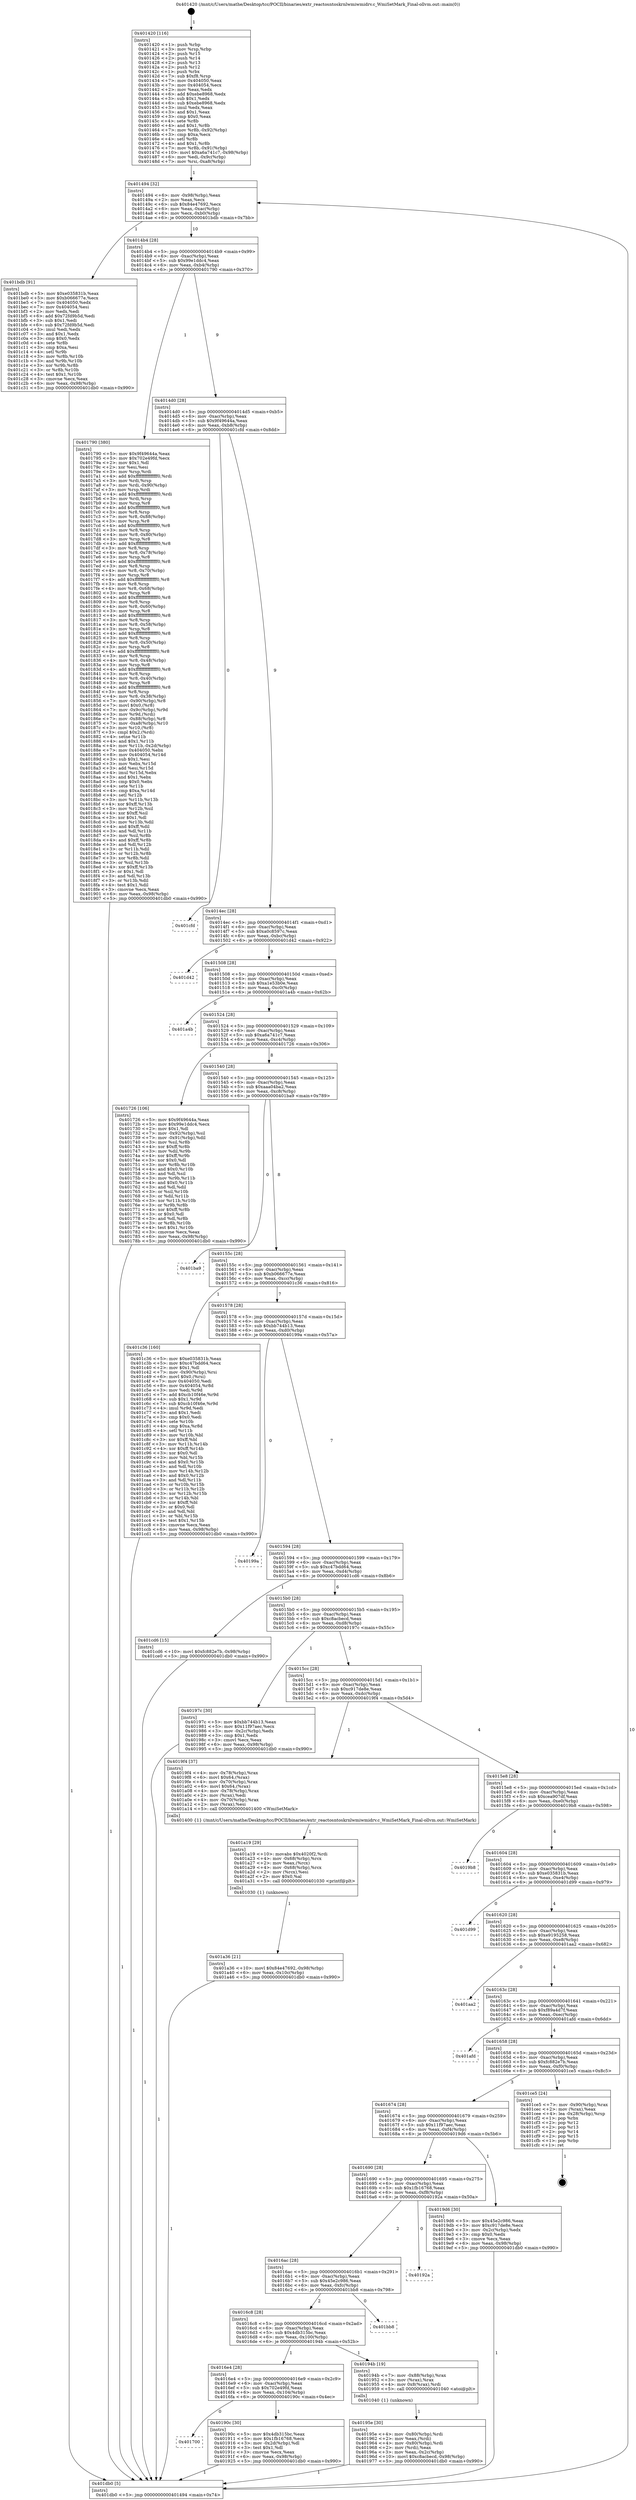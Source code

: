 digraph "0x401420" {
  label = "0x401420 (/mnt/c/Users/mathe/Desktop/tcc/POCII/binaries/extr_reactosntoskrnlwmiwmidrv.c_WmiSetMark_Final-ollvm.out::main(0))"
  labelloc = "t"
  node[shape=record]

  Entry [label="",width=0.3,height=0.3,shape=circle,fillcolor=black,style=filled]
  "0x401494" [label="{
     0x401494 [32]\l
     | [instrs]\l
     &nbsp;&nbsp;0x401494 \<+6\>: mov -0x98(%rbp),%eax\l
     &nbsp;&nbsp;0x40149a \<+2\>: mov %eax,%ecx\l
     &nbsp;&nbsp;0x40149c \<+6\>: sub $0x84e47692,%ecx\l
     &nbsp;&nbsp;0x4014a2 \<+6\>: mov %eax,-0xac(%rbp)\l
     &nbsp;&nbsp;0x4014a8 \<+6\>: mov %ecx,-0xb0(%rbp)\l
     &nbsp;&nbsp;0x4014ae \<+6\>: je 0000000000401bdb \<main+0x7bb\>\l
  }"]
  "0x401bdb" [label="{
     0x401bdb [91]\l
     | [instrs]\l
     &nbsp;&nbsp;0x401bdb \<+5\>: mov $0xe035831b,%eax\l
     &nbsp;&nbsp;0x401be0 \<+5\>: mov $0xb066677e,%ecx\l
     &nbsp;&nbsp;0x401be5 \<+7\>: mov 0x404050,%edx\l
     &nbsp;&nbsp;0x401bec \<+7\>: mov 0x404054,%esi\l
     &nbsp;&nbsp;0x401bf3 \<+2\>: mov %edx,%edi\l
     &nbsp;&nbsp;0x401bf5 \<+6\>: add $0x72fd9b5d,%edi\l
     &nbsp;&nbsp;0x401bfb \<+3\>: sub $0x1,%edi\l
     &nbsp;&nbsp;0x401bfe \<+6\>: sub $0x72fd9b5d,%edi\l
     &nbsp;&nbsp;0x401c04 \<+3\>: imul %edi,%edx\l
     &nbsp;&nbsp;0x401c07 \<+3\>: and $0x1,%edx\l
     &nbsp;&nbsp;0x401c0a \<+3\>: cmp $0x0,%edx\l
     &nbsp;&nbsp;0x401c0d \<+4\>: sete %r8b\l
     &nbsp;&nbsp;0x401c11 \<+3\>: cmp $0xa,%esi\l
     &nbsp;&nbsp;0x401c14 \<+4\>: setl %r9b\l
     &nbsp;&nbsp;0x401c18 \<+3\>: mov %r8b,%r10b\l
     &nbsp;&nbsp;0x401c1b \<+3\>: and %r9b,%r10b\l
     &nbsp;&nbsp;0x401c1e \<+3\>: xor %r9b,%r8b\l
     &nbsp;&nbsp;0x401c21 \<+3\>: or %r8b,%r10b\l
     &nbsp;&nbsp;0x401c24 \<+4\>: test $0x1,%r10b\l
     &nbsp;&nbsp;0x401c28 \<+3\>: cmovne %ecx,%eax\l
     &nbsp;&nbsp;0x401c2b \<+6\>: mov %eax,-0x98(%rbp)\l
     &nbsp;&nbsp;0x401c31 \<+5\>: jmp 0000000000401db0 \<main+0x990\>\l
  }"]
  "0x4014b4" [label="{
     0x4014b4 [28]\l
     | [instrs]\l
     &nbsp;&nbsp;0x4014b4 \<+5\>: jmp 00000000004014b9 \<main+0x99\>\l
     &nbsp;&nbsp;0x4014b9 \<+6\>: mov -0xac(%rbp),%eax\l
     &nbsp;&nbsp;0x4014bf \<+5\>: sub $0x99e1ddc4,%eax\l
     &nbsp;&nbsp;0x4014c4 \<+6\>: mov %eax,-0xb4(%rbp)\l
     &nbsp;&nbsp;0x4014ca \<+6\>: je 0000000000401790 \<main+0x370\>\l
  }"]
  Exit [label="",width=0.3,height=0.3,shape=circle,fillcolor=black,style=filled,peripheries=2]
  "0x401790" [label="{
     0x401790 [380]\l
     | [instrs]\l
     &nbsp;&nbsp;0x401790 \<+5\>: mov $0x9f49644a,%eax\l
     &nbsp;&nbsp;0x401795 \<+5\>: mov $0x702e49fd,%ecx\l
     &nbsp;&nbsp;0x40179a \<+2\>: mov $0x1,%dl\l
     &nbsp;&nbsp;0x40179c \<+2\>: xor %esi,%esi\l
     &nbsp;&nbsp;0x40179e \<+3\>: mov %rsp,%rdi\l
     &nbsp;&nbsp;0x4017a1 \<+4\>: add $0xfffffffffffffff0,%rdi\l
     &nbsp;&nbsp;0x4017a5 \<+3\>: mov %rdi,%rsp\l
     &nbsp;&nbsp;0x4017a8 \<+7\>: mov %rdi,-0x90(%rbp)\l
     &nbsp;&nbsp;0x4017af \<+3\>: mov %rsp,%rdi\l
     &nbsp;&nbsp;0x4017b2 \<+4\>: add $0xfffffffffffffff0,%rdi\l
     &nbsp;&nbsp;0x4017b6 \<+3\>: mov %rdi,%rsp\l
     &nbsp;&nbsp;0x4017b9 \<+3\>: mov %rsp,%r8\l
     &nbsp;&nbsp;0x4017bc \<+4\>: add $0xfffffffffffffff0,%r8\l
     &nbsp;&nbsp;0x4017c0 \<+3\>: mov %r8,%rsp\l
     &nbsp;&nbsp;0x4017c3 \<+7\>: mov %r8,-0x88(%rbp)\l
     &nbsp;&nbsp;0x4017ca \<+3\>: mov %rsp,%r8\l
     &nbsp;&nbsp;0x4017cd \<+4\>: add $0xfffffffffffffff0,%r8\l
     &nbsp;&nbsp;0x4017d1 \<+3\>: mov %r8,%rsp\l
     &nbsp;&nbsp;0x4017d4 \<+4\>: mov %r8,-0x80(%rbp)\l
     &nbsp;&nbsp;0x4017d8 \<+3\>: mov %rsp,%r8\l
     &nbsp;&nbsp;0x4017db \<+4\>: add $0xfffffffffffffff0,%r8\l
     &nbsp;&nbsp;0x4017df \<+3\>: mov %r8,%rsp\l
     &nbsp;&nbsp;0x4017e2 \<+4\>: mov %r8,-0x78(%rbp)\l
     &nbsp;&nbsp;0x4017e6 \<+3\>: mov %rsp,%r8\l
     &nbsp;&nbsp;0x4017e9 \<+4\>: add $0xfffffffffffffff0,%r8\l
     &nbsp;&nbsp;0x4017ed \<+3\>: mov %r8,%rsp\l
     &nbsp;&nbsp;0x4017f0 \<+4\>: mov %r8,-0x70(%rbp)\l
     &nbsp;&nbsp;0x4017f4 \<+3\>: mov %rsp,%r8\l
     &nbsp;&nbsp;0x4017f7 \<+4\>: add $0xfffffffffffffff0,%r8\l
     &nbsp;&nbsp;0x4017fb \<+3\>: mov %r8,%rsp\l
     &nbsp;&nbsp;0x4017fe \<+4\>: mov %r8,-0x68(%rbp)\l
     &nbsp;&nbsp;0x401802 \<+3\>: mov %rsp,%r8\l
     &nbsp;&nbsp;0x401805 \<+4\>: add $0xfffffffffffffff0,%r8\l
     &nbsp;&nbsp;0x401809 \<+3\>: mov %r8,%rsp\l
     &nbsp;&nbsp;0x40180c \<+4\>: mov %r8,-0x60(%rbp)\l
     &nbsp;&nbsp;0x401810 \<+3\>: mov %rsp,%r8\l
     &nbsp;&nbsp;0x401813 \<+4\>: add $0xfffffffffffffff0,%r8\l
     &nbsp;&nbsp;0x401817 \<+3\>: mov %r8,%rsp\l
     &nbsp;&nbsp;0x40181a \<+4\>: mov %r8,-0x58(%rbp)\l
     &nbsp;&nbsp;0x40181e \<+3\>: mov %rsp,%r8\l
     &nbsp;&nbsp;0x401821 \<+4\>: add $0xfffffffffffffff0,%r8\l
     &nbsp;&nbsp;0x401825 \<+3\>: mov %r8,%rsp\l
     &nbsp;&nbsp;0x401828 \<+4\>: mov %r8,-0x50(%rbp)\l
     &nbsp;&nbsp;0x40182c \<+3\>: mov %rsp,%r8\l
     &nbsp;&nbsp;0x40182f \<+4\>: add $0xfffffffffffffff0,%r8\l
     &nbsp;&nbsp;0x401833 \<+3\>: mov %r8,%rsp\l
     &nbsp;&nbsp;0x401836 \<+4\>: mov %r8,-0x48(%rbp)\l
     &nbsp;&nbsp;0x40183a \<+3\>: mov %rsp,%r8\l
     &nbsp;&nbsp;0x40183d \<+4\>: add $0xfffffffffffffff0,%r8\l
     &nbsp;&nbsp;0x401841 \<+3\>: mov %r8,%rsp\l
     &nbsp;&nbsp;0x401844 \<+4\>: mov %r8,-0x40(%rbp)\l
     &nbsp;&nbsp;0x401848 \<+3\>: mov %rsp,%r8\l
     &nbsp;&nbsp;0x40184b \<+4\>: add $0xfffffffffffffff0,%r8\l
     &nbsp;&nbsp;0x40184f \<+3\>: mov %r8,%rsp\l
     &nbsp;&nbsp;0x401852 \<+4\>: mov %r8,-0x38(%rbp)\l
     &nbsp;&nbsp;0x401856 \<+7\>: mov -0x90(%rbp),%r8\l
     &nbsp;&nbsp;0x40185d \<+7\>: movl $0x0,(%r8)\l
     &nbsp;&nbsp;0x401864 \<+7\>: mov -0x9c(%rbp),%r9d\l
     &nbsp;&nbsp;0x40186b \<+3\>: mov %r9d,(%rdi)\l
     &nbsp;&nbsp;0x40186e \<+7\>: mov -0x88(%rbp),%r8\l
     &nbsp;&nbsp;0x401875 \<+7\>: mov -0xa8(%rbp),%r10\l
     &nbsp;&nbsp;0x40187c \<+3\>: mov %r10,(%r8)\l
     &nbsp;&nbsp;0x40187f \<+3\>: cmpl $0x2,(%rdi)\l
     &nbsp;&nbsp;0x401882 \<+4\>: setne %r11b\l
     &nbsp;&nbsp;0x401886 \<+4\>: and $0x1,%r11b\l
     &nbsp;&nbsp;0x40188a \<+4\>: mov %r11b,-0x2d(%rbp)\l
     &nbsp;&nbsp;0x40188e \<+7\>: mov 0x404050,%ebx\l
     &nbsp;&nbsp;0x401895 \<+8\>: mov 0x404054,%r14d\l
     &nbsp;&nbsp;0x40189d \<+3\>: sub $0x1,%esi\l
     &nbsp;&nbsp;0x4018a0 \<+3\>: mov %ebx,%r15d\l
     &nbsp;&nbsp;0x4018a3 \<+3\>: add %esi,%r15d\l
     &nbsp;&nbsp;0x4018a6 \<+4\>: imul %r15d,%ebx\l
     &nbsp;&nbsp;0x4018aa \<+3\>: and $0x1,%ebx\l
     &nbsp;&nbsp;0x4018ad \<+3\>: cmp $0x0,%ebx\l
     &nbsp;&nbsp;0x4018b0 \<+4\>: sete %r11b\l
     &nbsp;&nbsp;0x4018b4 \<+4\>: cmp $0xa,%r14d\l
     &nbsp;&nbsp;0x4018b8 \<+4\>: setl %r12b\l
     &nbsp;&nbsp;0x4018bc \<+3\>: mov %r11b,%r13b\l
     &nbsp;&nbsp;0x4018bf \<+4\>: xor $0xff,%r13b\l
     &nbsp;&nbsp;0x4018c3 \<+3\>: mov %r12b,%sil\l
     &nbsp;&nbsp;0x4018c6 \<+4\>: xor $0xff,%sil\l
     &nbsp;&nbsp;0x4018ca \<+3\>: xor $0x1,%dl\l
     &nbsp;&nbsp;0x4018cd \<+3\>: mov %r13b,%dil\l
     &nbsp;&nbsp;0x4018d0 \<+4\>: and $0xff,%dil\l
     &nbsp;&nbsp;0x4018d4 \<+3\>: and %dl,%r11b\l
     &nbsp;&nbsp;0x4018d7 \<+3\>: mov %sil,%r8b\l
     &nbsp;&nbsp;0x4018da \<+4\>: and $0xff,%r8b\l
     &nbsp;&nbsp;0x4018de \<+3\>: and %dl,%r12b\l
     &nbsp;&nbsp;0x4018e1 \<+3\>: or %r11b,%dil\l
     &nbsp;&nbsp;0x4018e4 \<+3\>: or %r12b,%r8b\l
     &nbsp;&nbsp;0x4018e7 \<+3\>: xor %r8b,%dil\l
     &nbsp;&nbsp;0x4018ea \<+3\>: or %sil,%r13b\l
     &nbsp;&nbsp;0x4018ed \<+4\>: xor $0xff,%r13b\l
     &nbsp;&nbsp;0x4018f1 \<+3\>: or $0x1,%dl\l
     &nbsp;&nbsp;0x4018f4 \<+3\>: and %dl,%r13b\l
     &nbsp;&nbsp;0x4018f7 \<+3\>: or %r13b,%dil\l
     &nbsp;&nbsp;0x4018fa \<+4\>: test $0x1,%dil\l
     &nbsp;&nbsp;0x4018fe \<+3\>: cmovne %ecx,%eax\l
     &nbsp;&nbsp;0x401901 \<+6\>: mov %eax,-0x98(%rbp)\l
     &nbsp;&nbsp;0x401907 \<+5\>: jmp 0000000000401db0 \<main+0x990\>\l
  }"]
  "0x4014d0" [label="{
     0x4014d0 [28]\l
     | [instrs]\l
     &nbsp;&nbsp;0x4014d0 \<+5\>: jmp 00000000004014d5 \<main+0xb5\>\l
     &nbsp;&nbsp;0x4014d5 \<+6\>: mov -0xac(%rbp),%eax\l
     &nbsp;&nbsp;0x4014db \<+5\>: sub $0x9f49644a,%eax\l
     &nbsp;&nbsp;0x4014e0 \<+6\>: mov %eax,-0xb8(%rbp)\l
     &nbsp;&nbsp;0x4014e6 \<+6\>: je 0000000000401cfd \<main+0x8dd\>\l
  }"]
  "0x401a36" [label="{
     0x401a36 [21]\l
     | [instrs]\l
     &nbsp;&nbsp;0x401a36 \<+10\>: movl $0x84e47692,-0x98(%rbp)\l
     &nbsp;&nbsp;0x401a40 \<+6\>: mov %eax,-0x10c(%rbp)\l
     &nbsp;&nbsp;0x401a46 \<+5\>: jmp 0000000000401db0 \<main+0x990\>\l
  }"]
  "0x401cfd" [label="{
     0x401cfd\l
  }", style=dashed]
  "0x4014ec" [label="{
     0x4014ec [28]\l
     | [instrs]\l
     &nbsp;&nbsp;0x4014ec \<+5\>: jmp 00000000004014f1 \<main+0xd1\>\l
     &nbsp;&nbsp;0x4014f1 \<+6\>: mov -0xac(%rbp),%eax\l
     &nbsp;&nbsp;0x4014f7 \<+5\>: sub $0xa0c8597c,%eax\l
     &nbsp;&nbsp;0x4014fc \<+6\>: mov %eax,-0xbc(%rbp)\l
     &nbsp;&nbsp;0x401502 \<+6\>: je 0000000000401d42 \<main+0x922\>\l
  }"]
  "0x401a19" [label="{
     0x401a19 [29]\l
     | [instrs]\l
     &nbsp;&nbsp;0x401a19 \<+10\>: movabs $0x4020f2,%rdi\l
     &nbsp;&nbsp;0x401a23 \<+4\>: mov -0x68(%rbp),%rcx\l
     &nbsp;&nbsp;0x401a27 \<+2\>: mov %eax,(%rcx)\l
     &nbsp;&nbsp;0x401a29 \<+4\>: mov -0x68(%rbp),%rcx\l
     &nbsp;&nbsp;0x401a2d \<+2\>: mov (%rcx),%esi\l
     &nbsp;&nbsp;0x401a2f \<+2\>: mov $0x0,%al\l
     &nbsp;&nbsp;0x401a31 \<+5\>: call 0000000000401030 \<printf@plt\>\l
     | [calls]\l
     &nbsp;&nbsp;0x401030 \{1\} (unknown)\l
  }"]
  "0x401d42" [label="{
     0x401d42\l
  }", style=dashed]
  "0x401508" [label="{
     0x401508 [28]\l
     | [instrs]\l
     &nbsp;&nbsp;0x401508 \<+5\>: jmp 000000000040150d \<main+0xed\>\l
     &nbsp;&nbsp;0x40150d \<+6\>: mov -0xac(%rbp),%eax\l
     &nbsp;&nbsp;0x401513 \<+5\>: sub $0xa1e53b0e,%eax\l
     &nbsp;&nbsp;0x401518 \<+6\>: mov %eax,-0xc0(%rbp)\l
     &nbsp;&nbsp;0x40151e \<+6\>: je 0000000000401a4b \<main+0x62b\>\l
  }"]
  "0x40195e" [label="{
     0x40195e [30]\l
     | [instrs]\l
     &nbsp;&nbsp;0x40195e \<+4\>: mov -0x80(%rbp),%rdi\l
     &nbsp;&nbsp;0x401962 \<+2\>: mov %eax,(%rdi)\l
     &nbsp;&nbsp;0x401964 \<+4\>: mov -0x80(%rbp),%rdi\l
     &nbsp;&nbsp;0x401968 \<+2\>: mov (%rdi),%eax\l
     &nbsp;&nbsp;0x40196a \<+3\>: mov %eax,-0x2c(%rbp)\l
     &nbsp;&nbsp;0x40196d \<+10\>: movl $0xc8acbecd,-0x98(%rbp)\l
     &nbsp;&nbsp;0x401977 \<+5\>: jmp 0000000000401db0 \<main+0x990\>\l
  }"]
  "0x401a4b" [label="{
     0x401a4b\l
  }", style=dashed]
  "0x401524" [label="{
     0x401524 [28]\l
     | [instrs]\l
     &nbsp;&nbsp;0x401524 \<+5\>: jmp 0000000000401529 \<main+0x109\>\l
     &nbsp;&nbsp;0x401529 \<+6\>: mov -0xac(%rbp),%eax\l
     &nbsp;&nbsp;0x40152f \<+5\>: sub $0xa6a741c7,%eax\l
     &nbsp;&nbsp;0x401534 \<+6\>: mov %eax,-0xc4(%rbp)\l
     &nbsp;&nbsp;0x40153a \<+6\>: je 0000000000401726 \<main+0x306\>\l
  }"]
  "0x401700" [label="{
     0x401700\l
  }", style=dashed]
  "0x401726" [label="{
     0x401726 [106]\l
     | [instrs]\l
     &nbsp;&nbsp;0x401726 \<+5\>: mov $0x9f49644a,%eax\l
     &nbsp;&nbsp;0x40172b \<+5\>: mov $0x99e1ddc4,%ecx\l
     &nbsp;&nbsp;0x401730 \<+2\>: mov $0x1,%dl\l
     &nbsp;&nbsp;0x401732 \<+7\>: mov -0x92(%rbp),%sil\l
     &nbsp;&nbsp;0x401739 \<+7\>: mov -0x91(%rbp),%dil\l
     &nbsp;&nbsp;0x401740 \<+3\>: mov %sil,%r8b\l
     &nbsp;&nbsp;0x401743 \<+4\>: xor $0xff,%r8b\l
     &nbsp;&nbsp;0x401747 \<+3\>: mov %dil,%r9b\l
     &nbsp;&nbsp;0x40174a \<+4\>: xor $0xff,%r9b\l
     &nbsp;&nbsp;0x40174e \<+3\>: xor $0x0,%dl\l
     &nbsp;&nbsp;0x401751 \<+3\>: mov %r8b,%r10b\l
     &nbsp;&nbsp;0x401754 \<+4\>: and $0x0,%r10b\l
     &nbsp;&nbsp;0x401758 \<+3\>: and %dl,%sil\l
     &nbsp;&nbsp;0x40175b \<+3\>: mov %r9b,%r11b\l
     &nbsp;&nbsp;0x40175e \<+4\>: and $0x0,%r11b\l
     &nbsp;&nbsp;0x401762 \<+3\>: and %dl,%dil\l
     &nbsp;&nbsp;0x401765 \<+3\>: or %sil,%r10b\l
     &nbsp;&nbsp;0x401768 \<+3\>: or %dil,%r11b\l
     &nbsp;&nbsp;0x40176b \<+3\>: xor %r11b,%r10b\l
     &nbsp;&nbsp;0x40176e \<+3\>: or %r9b,%r8b\l
     &nbsp;&nbsp;0x401771 \<+4\>: xor $0xff,%r8b\l
     &nbsp;&nbsp;0x401775 \<+3\>: or $0x0,%dl\l
     &nbsp;&nbsp;0x401778 \<+3\>: and %dl,%r8b\l
     &nbsp;&nbsp;0x40177b \<+3\>: or %r8b,%r10b\l
     &nbsp;&nbsp;0x40177e \<+4\>: test $0x1,%r10b\l
     &nbsp;&nbsp;0x401782 \<+3\>: cmovne %ecx,%eax\l
     &nbsp;&nbsp;0x401785 \<+6\>: mov %eax,-0x98(%rbp)\l
     &nbsp;&nbsp;0x40178b \<+5\>: jmp 0000000000401db0 \<main+0x990\>\l
  }"]
  "0x401540" [label="{
     0x401540 [28]\l
     | [instrs]\l
     &nbsp;&nbsp;0x401540 \<+5\>: jmp 0000000000401545 \<main+0x125\>\l
     &nbsp;&nbsp;0x401545 \<+6\>: mov -0xac(%rbp),%eax\l
     &nbsp;&nbsp;0x40154b \<+5\>: sub $0xaaa04ba2,%eax\l
     &nbsp;&nbsp;0x401550 \<+6\>: mov %eax,-0xc8(%rbp)\l
     &nbsp;&nbsp;0x401556 \<+6\>: je 0000000000401ba9 \<main+0x789\>\l
  }"]
  "0x401db0" [label="{
     0x401db0 [5]\l
     | [instrs]\l
     &nbsp;&nbsp;0x401db0 \<+5\>: jmp 0000000000401494 \<main+0x74\>\l
  }"]
  "0x401420" [label="{
     0x401420 [116]\l
     | [instrs]\l
     &nbsp;&nbsp;0x401420 \<+1\>: push %rbp\l
     &nbsp;&nbsp;0x401421 \<+3\>: mov %rsp,%rbp\l
     &nbsp;&nbsp;0x401424 \<+2\>: push %r15\l
     &nbsp;&nbsp;0x401426 \<+2\>: push %r14\l
     &nbsp;&nbsp;0x401428 \<+2\>: push %r13\l
     &nbsp;&nbsp;0x40142a \<+2\>: push %r12\l
     &nbsp;&nbsp;0x40142c \<+1\>: push %rbx\l
     &nbsp;&nbsp;0x40142d \<+7\>: sub $0xf8,%rsp\l
     &nbsp;&nbsp;0x401434 \<+7\>: mov 0x404050,%eax\l
     &nbsp;&nbsp;0x40143b \<+7\>: mov 0x404054,%ecx\l
     &nbsp;&nbsp;0x401442 \<+2\>: mov %eax,%edx\l
     &nbsp;&nbsp;0x401444 \<+6\>: add $0xebe8968,%edx\l
     &nbsp;&nbsp;0x40144a \<+3\>: sub $0x1,%edx\l
     &nbsp;&nbsp;0x40144d \<+6\>: sub $0xebe8968,%edx\l
     &nbsp;&nbsp;0x401453 \<+3\>: imul %edx,%eax\l
     &nbsp;&nbsp;0x401456 \<+3\>: and $0x1,%eax\l
     &nbsp;&nbsp;0x401459 \<+3\>: cmp $0x0,%eax\l
     &nbsp;&nbsp;0x40145c \<+4\>: sete %r8b\l
     &nbsp;&nbsp;0x401460 \<+4\>: and $0x1,%r8b\l
     &nbsp;&nbsp;0x401464 \<+7\>: mov %r8b,-0x92(%rbp)\l
     &nbsp;&nbsp;0x40146b \<+3\>: cmp $0xa,%ecx\l
     &nbsp;&nbsp;0x40146e \<+4\>: setl %r8b\l
     &nbsp;&nbsp;0x401472 \<+4\>: and $0x1,%r8b\l
     &nbsp;&nbsp;0x401476 \<+7\>: mov %r8b,-0x91(%rbp)\l
     &nbsp;&nbsp;0x40147d \<+10\>: movl $0xa6a741c7,-0x98(%rbp)\l
     &nbsp;&nbsp;0x401487 \<+6\>: mov %edi,-0x9c(%rbp)\l
     &nbsp;&nbsp;0x40148d \<+7\>: mov %rsi,-0xa8(%rbp)\l
  }"]
  "0x40190c" [label="{
     0x40190c [30]\l
     | [instrs]\l
     &nbsp;&nbsp;0x40190c \<+5\>: mov $0x4db315bc,%eax\l
     &nbsp;&nbsp;0x401911 \<+5\>: mov $0x1fb16768,%ecx\l
     &nbsp;&nbsp;0x401916 \<+3\>: mov -0x2d(%rbp),%dl\l
     &nbsp;&nbsp;0x401919 \<+3\>: test $0x1,%dl\l
     &nbsp;&nbsp;0x40191c \<+3\>: cmovne %ecx,%eax\l
     &nbsp;&nbsp;0x40191f \<+6\>: mov %eax,-0x98(%rbp)\l
     &nbsp;&nbsp;0x401925 \<+5\>: jmp 0000000000401db0 \<main+0x990\>\l
  }"]
  "0x4016e4" [label="{
     0x4016e4 [28]\l
     | [instrs]\l
     &nbsp;&nbsp;0x4016e4 \<+5\>: jmp 00000000004016e9 \<main+0x2c9\>\l
     &nbsp;&nbsp;0x4016e9 \<+6\>: mov -0xac(%rbp),%eax\l
     &nbsp;&nbsp;0x4016ef \<+5\>: sub $0x702e49fd,%eax\l
     &nbsp;&nbsp;0x4016f4 \<+6\>: mov %eax,-0x104(%rbp)\l
     &nbsp;&nbsp;0x4016fa \<+6\>: je 000000000040190c \<main+0x4ec\>\l
  }"]
  "0x401ba9" [label="{
     0x401ba9\l
  }", style=dashed]
  "0x40155c" [label="{
     0x40155c [28]\l
     | [instrs]\l
     &nbsp;&nbsp;0x40155c \<+5\>: jmp 0000000000401561 \<main+0x141\>\l
     &nbsp;&nbsp;0x401561 \<+6\>: mov -0xac(%rbp),%eax\l
     &nbsp;&nbsp;0x401567 \<+5\>: sub $0xb066677e,%eax\l
     &nbsp;&nbsp;0x40156c \<+6\>: mov %eax,-0xcc(%rbp)\l
     &nbsp;&nbsp;0x401572 \<+6\>: je 0000000000401c36 \<main+0x816\>\l
  }"]
  "0x40194b" [label="{
     0x40194b [19]\l
     | [instrs]\l
     &nbsp;&nbsp;0x40194b \<+7\>: mov -0x88(%rbp),%rax\l
     &nbsp;&nbsp;0x401952 \<+3\>: mov (%rax),%rax\l
     &nbsp;&nbsp;0x401955 \<+4\>: mov 0x8(%rax),%rdi\l
     &nbsp;&nbsp;0x401959 \<+5\>: call 0000000000401040 \<atoi@plt\>\l
     | [calls]\l
     &nbsp;&nbsp;0x401040 \{1\} (unknown)\l
  }"]
  "0x401c36" [label="{
     0x401c36 [160]\l
     | [instrs]\l
     &nbsp;&nbsp;0x401c36 \<+5\>: mov $0xe035831b,%eax\l
     &nbsp;&nbsp;0x401c3b \<+5\>: mov $0xc47bdd64,%ecx\l
     &nbsp;&nbsp;0x401c40 \<+2\>: mov $0x1,%dl\l
     &nbsp;&nbsp;0x401c42 \<+7\>: mov -0x90(%rbp),%rsi\l
     &nbsp;&nbsp;0x401c49 \<+6\>: movl $0x0,(%rsi)\l
     &nbsp;&nbsp;0x401c4f \<+7\>: mov 0x404050,%edi\l
     &nbsp;&nbsp;0x401c56 \<+8\>: mov 0x404054,%r8d\l
     &nbsp;&nbsp;0x401c5e \<+3\>: mov %edi,%r9d\l
     &nbsp;&nbsp;0x401c61 \<+7\>: add $0xcb10f46e,%r9d\l
     &nbsp;&nbsp;0x401c68 \<+4\>: sub $0x1,%r9d\l
     &nbsp;&nbsp;0x401c6c \<+7\>: sub $0xcb10f46e,%r9d\l
     &nbsp;&nbsp;0x401c73 \<+4\>: imul %r9d,%edi\l
     &nbsp;&nbsp;0x401c77 \<+3\>: and $0x1,%edi\l
     &nbsp;&nbsp;0x401c7a \<+3\>: cmp $0x0,%edi\l
     &nbsp;&nbsp;0x401c7d \<+4\>: sete %r10b\l
     &nbsp;&nbsp;0x401c81 \<+4\>: cmp $0xa,%r8d\l
     &nbsp;&nbsp;0x401c85 \<+4\>: setl %r11b\l
     &nbsp;&nbsp;0x401c89 \<+3\>: mov %r10b,%bl\l
     &nbsp;&nbsp;0x401c8c \<+3\>: xor $0xff,%bl\l
     &nbsp;&nbsp;0x401c8f \<+3\>: mov %r11b,%r14b\l
     &nbsp;&nbsp;0x401c92 \<+4\>: xor $0xff,%r14b\l
     &nbsp;&nbsp;0x401c96 \<+3\>: xor $0x0,%dl\l
     &nbsp;&nbsp;0x401c99 \<+3\>: mov %bl,%r15b\l
     &nbsp;&nbsp;0x401c9c \<+4\>: and $0x0,%r15b\l
     &nbsp;&nbsp;0x401ca0 \<+3\>: and %dl,%r10b\l
     &nbsp;&nbsp;0x401ca3 \<+3\>: mov %r14b,%r12b\l
     &nbsp;&nbsp;0x401ca6 \<+4\>: and $0x0,%r12b\l
     &nbsp;&nbsp;0x401caa \<+3\>: and %dl,%r11b\l
     &nbsp;&nbsp;0x401cad \<+3\>: or %r10b,%r15b\l
     &nbsp;&nbsp;0x401cb0 \<+3\>: or %r11b,%r12b\l
     &nbsp;&nbsp;0x401cb3 \<+3\>: xor %r12b,%r15b\l
     &nbsp;&nbsp;0x401cb6 \<+3\>: or %r14b,%bl\l
     &nbsp;&nbsp;0x401cb9 \<+3\>: xor $0xff,%bl\l
     &nbsp;&nbsp;0x401cbc \<+3\>: or $0x0,%dl\l
     &nbsp;&nbsp;0x401cbf \<+2\>: and %dl,%bl\l
     &nbsp;&nbsp;0x401cc1 \<+3\>: or %bl,%r15b\l
     &nbsp;&nbsp;0x401cc4 \<+4\>: test $0x1,%r15b\l
     &nbsp;&nbsp;0x401cc8 \<+3\>: cmovne %ecx,%eax\l
     &nbsp;&nbsp;0x401ccb \<+6\>: mov %eax,-0x98(%rbp)\l
     &nbsp;&nbsp;0x401cd1 \<+5\>: jmp 0000000000401db0 \<main+0x990\>\l
  }"]
  "0x401578" [label="{
     0x401578 [28]\l
     | [instrs]\l
     &nbsp;&nbsp;0x401578 \<+5\>: jmp 000000000040157d \<main+0x15d\>\l
     &nbsp;&nbsp;0x40157d \<+6\>: mov -0xac(%rbp),%eax\l
     &nbsp;&nbsp;0x401583 \<+5\>: sub $0xbb744b13,%eax\l
     &nbsp;&nbsp;0x401588 \<+6\>: mov %eax,-0xd0(%rbp)\l
     &nbsp;&nbsp;0x40158e \<+6\>: je 000000000040199a \<main+0x57a\>\l
  }"]
  "0x4016c8" [label="{
     0x4016c8 [28]\l
     | [instrs]\l
     &nbsp;&nbsp;0x4016c8 \<+5\>: jmp 00000000004016cd \<main+0x2ad\>\l
     &nbsp;&nbsp;0x4016cd \<+6\>: mov -0xac(%rbp),%eax\l
     &nbsp;&nbsp;0x4016d3 \<+5\>: sub $0x4db315bc,%eax\l
     &nbsp;&nbsp;0x4016d8 \<+6\>: mov %eax,-0x100(%rbp)\l
     &nbsp;&nbsp;0x4016de \<+6\>: je 000000000040194b \<main+0x52b\>\l
  }"]
  "0x40199a" [label="{
     0x40199a\l
  }", style=dashed]
  "0x401594" [label="{
     0x401594 [28]\l
     | [instrs]\l
     &nbsp;&nbsp;0x401594 \<+5\>: jmp 0000000000401599 \<main+0x179\>\l
     &nbsp;&nbsp;0x401599 \<+6\>: mov -0xac(%rbp),%eax\l
     &nbsp;&nbsp;0x40159f \<+5\>: sub $0xc47bdd64,%eax\l
     &nbsp;&nbsp;0x4015a4 \<+6\>: mov %eax,-0xd4(%rbp)\l
     &nbsp;&nbsp;0x4015aa \<+6\>: je 0000000000401cd6 \<main+0x8b6\>\l
  }"]
  "0x401bb8" [label="{
     0x401bb8\l
  }", style=dashed]
  "0x401cd6" [label="{
     0x401cd6 [15]\l
     | [instrs]\l
     &nbsp;&nbsp;0x401cd6 \<+10\>: movl $0xfc882e7b,-0x98(%rbp)\l
     &nbsp;&nbsp;0x401ce0 \<+5\>: jmp 0000000000401db0 \<main+0x990\>\l
  }"]
  "0x4015b0" [label="{
     0x4015b0 [28]\l
     | [instrs]\l
     &nbsp;&nbsp;0x4015b0 \<+5\>: jmp 00000000004015b5 \<main+0x195\>\l
     &nbsp;&nbsp;0x4015b5 \<+6\>: mov -0xac(%rbp),%eax\l
     &nbsp;&nbsp;0x4015bb \<+5\>: sub $0xc8acbecd,%eax\l
     &nbsp;&nbsp;0x4015c0 \<+6\>: mov %eax,-0xd8(%rbp)\l
     &nbsp;&nbsp;0x4015c6 \<+6\>: je 000000000040197c \<main+0x55c\>\l
  }"]
  "0x4016ac" [label="{
     0x4016ac [28]\l
     | [instrs]\l
     &nbsp;&nbsp;0x4016ac \<+5\>: jmp 00000000004016b1 \<main+0x291\>\l
     &nbsp;&nbsp;0x4016b1 \<+6\>: mov -0xac(%rbp),%eax\l
     &nbsp;&nbsp;0x4016b7 \<+5\>: sub $0x45e2c986,%eax\l
     &nbsp;&nbsp;0x4016bc \<+6\>: mov %eax,-0xfc(%rbp)\l
     &nbsp;&nbsp;0x4016c2 \<+6\>: je 0000000000401bb8 \<main+0x798\>\l
  }"]
  "0x40197c" [label="{
     0x40197c [30]\l
     | [instrs]\l
     &nbsp;&nbsp;0x40197c \<+5\>: mov $0xbb744b13,%eax\l
     &nbsp;&nbsp;0x401981 \<+5\>: mov $0x11f97aec,%ecx\l
     &nbsp;&nbsp;0x401986 \<+3\>: mov -0x2c(%rbp),%edx\l
     &nbsp;&nbsp;0x401989 \<+3\>: cmp $0x1,%edx\l
     &nbsp;&nbsp;0x40198c \<+3\>: cmovl %ecx,%eax\l
     &nbsp;&nbsp;0x40198f \<+6\>: mov %eax,-0x98(%rbp)\l
     &nbsp;&nbsp;0x401995 \<+5\>: jmp 0000000000401db0 \<main+0x990\>\l
  }"]
  "0x4015cc" [label="{
     0x4015cc [28]\l
     | [instrs]\l
     &nbsp;&nbsp;0x4015cc \<+5\>: jmp 00000000004015d1 \<main+0x1b1\>\l
     &nbsp;&nbsp;0x4015d1 \<+6\>: mov -0xac(%rbp),%eax\l
     &nbsp;&nbsp;0x4015d7 \<+5\>: sub $0xc917de8e,%eax\l
     &nbsp;&nbsp;0x4015dc \<+6\>: mov %eax,-0xdc(%rbp)\l
     &nbsp;&nbsp;0x4015e2 \<+6\>: je 00000000004019f4 \<main+0x5d4\>\l
  }"]
  "0x40192a" [label="{
     0x40192a\l
  }", style=dashed]
  "0x4019f4" [label="{
     0x4019f4 [37]\l
     | [instrs]\l
     &nbsp;&nbsp;0x4019f4 \<+4\>: mov -0x78(%rbp),%rax\l
     &nbsp;&nbsp;0x4019f8 \<+6\>: movl $0x64,(%rax)\l
     &nbsp;&nbsp;0x4019fe \<+4\>: mov -0x70(%rbp),%rax\l
     &nbsp;&nbsp;0x401a02 \<+6\>: movl $0x64,(%rax)\l
     &nbsp;&nbsp;0x401a08 \<+4\>: mov -0x78(%rbp),%rax\l
     &nbsp;&nbsp;0x401a0c \<+2\>: mov (%rax),%edi\l
     &nbsp;&nbsp;0x401a0e \<+4\>: mov -0x70(%rbp),%rax\l
     &nbsp;&nbsp;0x401a12 \<+2\>: mov (%rax),%esi\l
     &nbsp;&nbsp;0x401a14 \<+5\>: call 0000000000401400 \<WmiSetMark\>\l
     | [calls]\l
     &nbsp;&nbsp;0x401400 \{1\} (/mnt/c/Users/mathe/Desktop/tcc/POCII/binaries/extr_reactosntoskrnlwmiwmidrv.c_WmiSetMark_Final-ollvm.out::WmiSetMark)\l
  }"]
  "0x4015e8" [label="{
     0x4015e8 [28]\l
     | [instrs]\l
     &nbsp;&nbsp;0x4015e8 \<+5\>: jmp 00000000004015ed \<main+0x1cd\>\l
     &nbsp;&nbsp;0x4015ed \<+6\>: mov -0xac(%rbp),%eax\l
     &nbsp;&nbsp;0x4015f3 \<+5\>: sub $0xcea907df,%eax\l
     &nbsp;&nbsp;0x4015f8 \<+6\>: mov %eax,-0xe0(%rbp)\l
     &nbsp;&nbsp;0x4015fe \<+6\>: je 00000000004019b8 \<main+0x598\>\l
  }"]
  "0x401690" [label="{
     0x401690 [28]\l
     | [instrs]\l
     &nbsp;&nbsp;0x401690 \<+5\>: jmp 0000000000401695 \<main+0x275\>\l
     &nbsp;&nbsp;0x401695 \<+6\>: mov -0xac(%rbp),%eax\l
     &nbsp;&nbsp;0x40169b \<+5\>: sub $0x1fb16768,%eax\l
     &nbsp;&nbsp;0x4016a0 \<+6\>: mov %eax,-0xf8(%rbp)\l
     &nbsp;&nbsp;0x4016a6 \<+6\>: je 000000000040192a \<main+0x50a\>\l
  }"]
  "0x4019b8" [label="{
     0x4019b8\l
  }", style=dashed]
  "0x401604" [label="{
     0x401604 [28]\l
     | [instrs]\l
     &nbsp;&nbsp;0x401604 \<+5\>: jmp 0000000000401609 \<main+0x1e9\>\l
     &nbsp;&nbsp;0x401609 \<+6\>: mov -0xac(%rbp),%eax\l
     &nbsp;&nbsp;0x40160f \<+5\>: sub $0xe035831b,%eax\l
     &nbsp;&nbsp;0x401614 \<+6\>: mov %eax,-0xe4(%rbp)\l
     &nbsp;&nbsp;0x40161a \<+6\>: je 0000000000401d99 \<main+0x979\>\l
  }"]
  "0x4019d6" [label="{
     0x4019d6 [30]\l
     | [instrs]\l
     &nbsp;&nbsp;0x4019d6 \<+5\>: mov $0x45e2c986,%eax\l
     &nbsp;&nbsp;0x4019db \<+5\>: mov $0xc917de8e,%ecx\l
     &nbsp;&nbsp;0x4019e0 \<+3\>: mov -0x2c(%rbp),%edx\l
     &nbsp;&nbsp;0x4019e3 \<+3\>: cmp $0x0,%edx\l
     &nbsp;&nbsp;0x4019e6 \<+3\>: cmove %ecx,%eax\l
     &nbsp;&nbsp;0x4019e9 \<+6\>: mov %eax,-0x98(%rbp)\l
     &nbsp;&nbsp;0x4019ef \<+5\>: jmp 0000000000401db0 \<main+0x990\>\l
  }"]
  "0x401d99" [label="{
     0x401d99\l
  }", style=dashed]
  "0x401620" [label="{
     0x401620 [28]\l
     | [instrs]\l
     &nbsp;&nbsp;0x401620 \<+5\>: jmp 0000000000401625 \<main+0x205\>\l
     &nbsp;&nbsp;0x401625 \<+6\>: mov -0xac(%rbp),%eax\l
     &nbsp;&nbsp;0x40162b \<+5\>: sub $0xe9195258,%eax\l
     &nbsp;&nbsp;0x401630 \<+6\>: mov %eax,-0xe8(%rbp)\l
     &nbsp;&nbsp;0x401636 \<+6\>: je 0000000000401aa2 \<main+0x682\>\l
  }"]
  "0x401674" [label="{
     0x401674 [28]\l
     | [instrs]\l
     &nbsp;&nbsp;0x401674 \<+5\>: jmp 0000000000401679 \<main+0x259\>\l
     &nbsp;&nbsp;0x401679 \<+6\>: mov -0xac(%rbp),%eax\l
     &nbsp;&nbsp;0x40167f \<+5\>: sub $0x11f97aec,%eax\l
     &nbsp;&nbsp;0x401684 \<+6\>: mov %eax,-0xf4(%rbp)\l
     &nbsp;&nbsp;0x40168a \<+6\>: je 00000000004019d6 \<main+0x5b6\>\l
  }"]
  "0x401aa2" [label="{
     0x401aa2\l
  }", style=dashed]
  "0x40163c" [label="{
     0x40163c [28]\l
     | [instrs]\l
     &nbsp;&nbsp;0x40163c \<+5\>: jmp 0000000000401641 \<main+0x221\>\l
     &nbsp;&nbsp;0x401641 \<+6\>: mov -0xac(%rbp),%eax\l
     &nbsp;&nbsp;0x401647 \<+5\>: sub $0xf89a4d7f,%eax\l
     &nbsp;&nbsp;0x40164c \<+6\>: mov %eax,-0xec(%rbp)\l
     &nbsp;&nbsp;0x401652 \<+6\>: je 0000000000401afd \<main+0x6dd\>\l
  }"]
  "0x401ce5" [label="{
     0x401ce5 [24]\l
     | [instrs]\l
     &nbsp;&nbsp;0x401ce5 \<+7\>: mov -0x90(%rbp),%rax\l
     &nbsp;&nbsp;0x401cec \<+2\>: mov (%rax),%eax\l
     &nbsp;&nbsp;0x401cee \<+4\>: lea -0x28(%rbp),%rsp\l
     &nbsp;&nbsp;0x401cf2 \<+1\>: pop %rbx\l
     &nbsp;&nbsp;0x401cf3 \<+2\>: pop %r12\l
     &nbsp;&nbsp;0x401cf5 \<+2\>: pop %r13\l
     &nbsp;&nbsp;0x401cf7 \<+2\>: pop %r14\l
     &nbsp;&nbsp;0x401cf9 \<+2\>: pop %r15\l
     &nbsp;&nbsp;0x401cfb \<+1\>: pop %rbp\l
     &nbsp;&nbsp;0x401cfc \<+1\>: ret\l
  }"]
  "0x401afd" [label="{
     0x401afd\l
  }", style=dashed]
  "0x401658" [label="{
     0x401658 [28]\l
     | [instrs]\l
     &nbsp;&nbsp;0x401658 \<+5\>: jmp 000000000040165d \<main+0x23d\>\l
     &nbsp;&nbsp;0x40165d \<+6\>: mov -0xac(%rbp),%eax\l
     &nbsp;&nbsp;0x401663 \<+5\>: sub $0xfc882e7b,%eax\l
     &nbsp;&nbsp;0x401668 \<+6\>: mov %eax,-0xf0(%rbp)\l
     &nbsp;&nbsp;0x40166e \<+6\>: je 0000000000401ce5 \<main+0x8c5\>\l
  }"]
  Entry -> "0x401420" [label=" 1"]
  "0x401494" -> "0x401bdb" [label=" 1"]
  "0x401494" -> "0x4014b4" [label=" 10"]
  "0x401ce5" -> Exit [label=" 1"]
  "0x4014b4" -> "0x401790" [label=" 1"]
  "0x4014b4" -> "0x4014d0" [label=" 9"]
  "0x401cd6" -> "0x401db0" [label=" 1"]
  "0x4014d0" -> "0x401cfd" [label=" 0"]
  "0x4014d0" -> "0x4014ec" [label=" 9"]
  "0x401c36" -> "0x401db0" [label=" 1"]
  "0x4014ec" -> "0x401d42" [label=" 0"]
  "0x4014ec" -> "0x401508" [label=" 9"]
  "0x401bdb" -> "0x401db0" [label=" 1"]
  "0x401508" -> "0x401a4b" [label=" 0"]
  "0x401508" -> "0x401524" [label=" 9"]
  "0x401a36" -> "0x401db0" [label=" 1"]
  "0x401524" -> "0x401726" [label=" 1"]
  "0x401524" -> "0x401540" [label=" 8"]
  "0x401726" -> "0x401db0" [label=" 1"]
  "0x401420" -> "0x401494" [label=" 1"]
  "0x401db0" -> "0x401494" [label=" 10"]
  "0x401a19" -> "0x401a36" [label=" 1"]
  "0x401790" -> "0x401db0" [label=" 1"]
  "0x4019f4" -> "0x401a19" [label=" 1"]
  "0x401540" -> "0x401ba9" [label=" 0"]
  "0x401540" -> "0x40155c" [label=" 8"]
  "0x40197c" -> "0x401db0" [label=" 1"]
  "0x40155c" -> "0x401c36" [label=" 1"]
  "0x40155c" -> "0x401578" [label=" 7"]
  "0x40195e" -> "0x401db0" [label=" 1"]
  "0x401578" -> "0x40199a" [label=" 0"]
  "0x401578" -> "0x401594" [label=" 7"]
  "0x40190c" -> "0x401db0" [label=" 1"]
  "0x401594" -> "0x401cd6" [label=" 1"]
  "0x401594" -> "0x4015b0" [label=" 6"]
  "0x4016e4" -> "0x401700" [label=" 0"]
  "0x4015b0" -> "0x40197c" [label=" 1"]
  "0x4015b0" -> "0x4015cc" [label=" 5"]
  "0x4019d6" -> "0x401db0" [label=" 1"]
  "0x4015cc" -> "0x4019f4" [label=" 1"]
  "0x4015cc" -> "0x4015e8" [label=" 4"]
  "0x4016c8" -> "0x4016e4" [label=" 1"]
  "0x4015e8" -> "0x4019b8" [label=" 0"]
  "0x4015e8" -> "0x401604" [label=" 4"]
  "0x40194b" -> "0x40195e" [label=" 1"]
  "0x401604" -> "0x401d99" [label=" 0"]
  "0x401604" -> "0x401620" [label=" 4"]
  "0x4016ac" -> "0x4016c8" [label=" 2"]
  "0x401620" -> "0x401aa2" [label=" 0"]
  "0x401620" -> "0x40163c" [label=" 4"]
  "0x4016e4" -> "0x40190c" [label=" 1"]
  "0x40163c" -> "0x401afd" [label=" 0"]
  "0x40163c" -> "0x401658" [label=" 4"]
  "0x401690" -> "0x4016ac" [label=" 2"]
  "0x401658" -> "0x401ce5" [label=" 1"]
  "0x401658" -> "0x401674" [label=" 3"]
  "0x4016ac" -> "0x401bb8" [label=" 0"]
  "0x401674" -> "0x4019d6" [label=" 1"]
  "0x401674" -> "0x401690" [label=" 2"]
  "0x4016c8" -> "0x40194b" [label=" 1"]
  "0x401690" -> "0x40192a" [label=" 0"]
}

